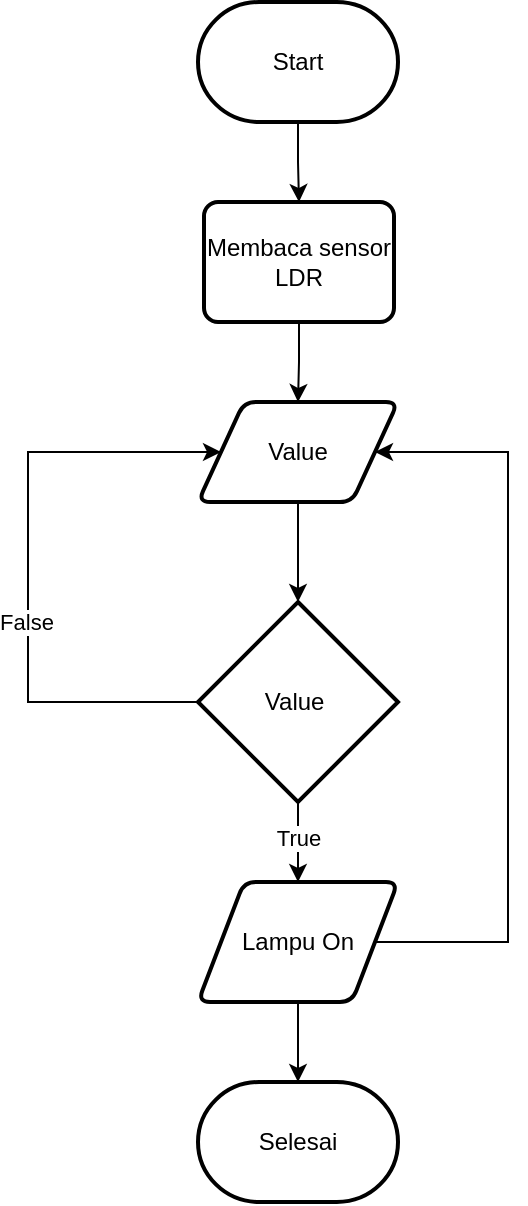 <mxfile version="22.0.8" type="github">
  <diagram name="Page-1" id="rZkwwDhZyoaID1tIEjaV">
    <mxGraphModel dx="1250" dy="820" grid="1" gridSize="10" guides="1" tooltips="1" connect="1" arrows="1" fold="1" page="1" pageScale="1" pageWidth="250" pageHeight="700" math="0" shadow="0">
      <root>
        <mxCell id="0" />
        <mxCell id="1" parent="0" />
        <mxCell id="UEk2UkWiQaW-1pvvhqyl-3" style="edgeStyle=orthogonalEdgeStyle;rounded=0;orthogonalLoop=1;jettySize=auto;html=1;exitX=0.5;exitY=1;exitDx=0;exitDy=0;exitPerimeter=0;entryX=0.5;entryY=0;entryDx=0;entryDy=0;" edge="1" parent="1" source="UEk2UkWiQaW-1pvvhqyl-1" target="UEk2UkWiQaW-1pvvhqyl-2">
          <mxGeometry relative="1" as="geometry" />
        </mxCell>
        <mxCell id="UEk2UkWiQaW-1pvvhqyl-1" value="Start" style="strokeWidth=2;html=1;shape=mxgraph.flowchart.terminator;whiteSpace=wrap;" vertex="1" parent="1">
          <mxGeometry x="445" y="40" width="100" height="60" as="geometry" />
        </mxCell>
        <mxCell id="UEk2UkWiQaW-1pvvhqyl-5" style="edgeStyle=orthogonalEdgeStyle;rounded=0;orthogonalLoop=1;jettySize=auto;html=1;exitX=0.5;exitY=1;exitDx=0;exitDy=0;entryX=0.5;entryY=0;entryDx=0;entryDy=0;" edge="1" parent="1" source="UEk2UkWiQaW-1pvvhqyl-2" target="UEk2UkWiQaW-1pvvhqyl-4">
          <mxGeometry relative="1" as="geometry" />
        </mxCell>
        <mxCell id="UEk2UkWiQaW-1pvvhqyl-2" value="Membaca sensor LDR" style="rounded=1;whiteSpace=wrap;html=1;absoluteArcSize=1;arcSize=14;strokeWidth=2;" vertex="1" parent="1">
          <mxGeometry x="448" y="140" width="95" height="60" as="geometry" />
        </mxCell>
        <mxCell id="UEk2UkWiQaW-1pvvhqyl-4" value="Value" style="shape=parallelogram;html=1;strokeWidth=2;perimeter=parallelogramPerimeter;whiteSpace=wrap;rounded=1;arcSize=12;size=0.23;" vertex="1" parent="1">
          <mxGeometry x="445" y="240" width="100" height="50" as="geometry" />
        </mxCell>
        <mxCell id="UEk2UkWiQaW-1pvvhqyl-8" style="edgeStyle=orthogonalEdgeStyle;rounded=0;orthogonalLoop=1;jettySize=auto;html=1;exitX=0;exitY=0.5;exitDx=0;exitDy=0;exitPerimeter=0;entryX=0;entryY=0.5;entryDx=0;entryDy=0;" edge="1" parent="1" source="UEk2UkWiQaW-1pvvhqyl-6" target="UEk2UkWiQaW-1pvvhqyl-4">
          <mxGeometry relative="1" as="geometry">
            <Array as="points">
              <mxPoint x="360" y="390" />
              <mxPoint x="360" y="265" />
            </Array>
          </mxGeometry>
        </mxCell>
        <mxCell id="UEk2UkWiQaW-1pvvhqyl-9" value="False" style="edgeLabel;html=1;align=center;verticalAlign=middle;resizable=0;points=[];" vertex="1" connectable="0" parent="UEk2UkWiQaW-1pvvhqyl-8">
          <mxGeometry x="-0.183" y="1" relative="1" as="geometry">
            <mxPoint as="offset" />
          </mxGeometry>
        </mxCell>
        <mxCell id="UEk2UkWiQaW-1pvvhqyl-11" style="edgeStyle=orthogonalEdgeStyle;rounded=0;orthogonalLoop=1;jettySize=auto;html=1;exitX=0.5;exitY=1;exitDx=0;exitDy=0;exitPerimeter=0;entryX=0.5;entryY=0;entryDx=0;entryDy=0;" edge="1" parent="1" source="UEk2UkWiQaW-1pvvhqyl-6" target="UEk2UkWiQaW-1pvvhqyl-10">
          <mxGeometry relative="1" as="geometry" />
        </mxCell>
        <mxCell id="UEk2UkWiQaW-1pvvhqyl-15" value="True" style="edgeLabel;html=1;align=center;verticalAlign=middle;resizable=0;points=[];" vertex="1" connectable="0" parent="UEk2UkWiQaW-1pvvhqyl-11">
          <mxGeometry x="-0.129" relative="1" as="geometry">
            <mxPoint as="offset" />
          </mxGeometry>
        </mxCell>
        <mxCell id="UEk2UkWiQaW-1pvvhqyl-6" value="Value&amp;nbsp;" style="strokeWidth=2;html=1;shape=mxgraph.flowchart.decision;whiteSpace=wrap;" vertex="1" parent="1">
          <mxGeometry x="445" y="340" width="100" height="100" as="geometry" />
        </mxCell>
        <mxCell id="UEk2UkWiQaW-1pvvhqyl-7" style="edgeStyle=orthogonalEdgeStyle;rounded=0;orthogonalLoop=1;jettySize=auto;html=1;exitX=0.5;exitY=1;exitDx=0;exitDy=0;entryX=0.5;entryY=0;entryDx=0;entryDy=0;entryPerimeter=0;" edge="1" parent="1" source="UEk2UkWiQaW-1pvvhqyl-4" target="UEk2UkWiQaW-1pvvhqyl-6">
          <mxGeometry relative="1" as="geometry" />
        </mxCell>
        <mxCell id="UEk2UkWiQaW-1pvvhqyl-12" style="edgeStyle=orthogonalEdgeStyle;rounded=0;orthogonalLoop=1;jettySize=auto;html=1;exitX=1;exitY=0.5;exitDx=0;exitDy=0;entryX=1;entryY=0.5;entryDx=0;entryDy=0;" edge="1" parent="1" source="UEk2UkWiQaW-1pvvhqyl-10" target="UEk2UkWiQaW-1pvvhqyl-4">
          <mxGeometry relative="1" as="geometry">
            <Array as="points">
              <mxPoint x="600" y="510" />
              <mxPoint x="600" y="265" />
            </Array>
          </mxGeometry>
        </mxCell>
        <mxCell id="UEk2UkWiQaW-1pvvhqyl-10" value="Lampu On" style="shape=parallelogram;html=1;strokeWidth=2;perimeter=parallelogramPerimeter;whiteSpace=wrap;rounded=1;arcSize=12;size=0.23;" vertex="1" parent="1">
          <mxGeometry x="445" y="480" width="100" height="60" as="geometry" />
        </mxCell>
        <mxCell id="UEk2UkWiQaW-1pvvhqyl-13" value="Selesai" style="strokeWidth=2;html=1;shape=mxgraph.flowchart.terminator;whiteSpace=wrap;" vertex="1" parent="1">
          <mxGeometry x="445" y="580" width="100" height="60" as="geometry" />
        </mxCell>
        <mxCell id="UEk2UkWiQaW-1pvvhqyl-14" style="edgeStyle=orthogonalEdgeStyle;rounded=0;orthogonalLoop=1;jettySize=auto;html=1;exitX=0.5;exitY=1;exitDx=0;exitDy=0;entryX=0.5;entryY=0;entryDx=0;entryDy=0;entryPerimeter=0;" edge="1" parent="1" source="UEk2UkWiQaW-1pvvhqyl-10" target="UEk2UkWiQaW-1pvvhqyl-13">
          <mxGeometry relative="1" as="geometry" />
        </mxCell>
      </root>
    </mxGraphModel>
  </diagram>
</mxfile>
